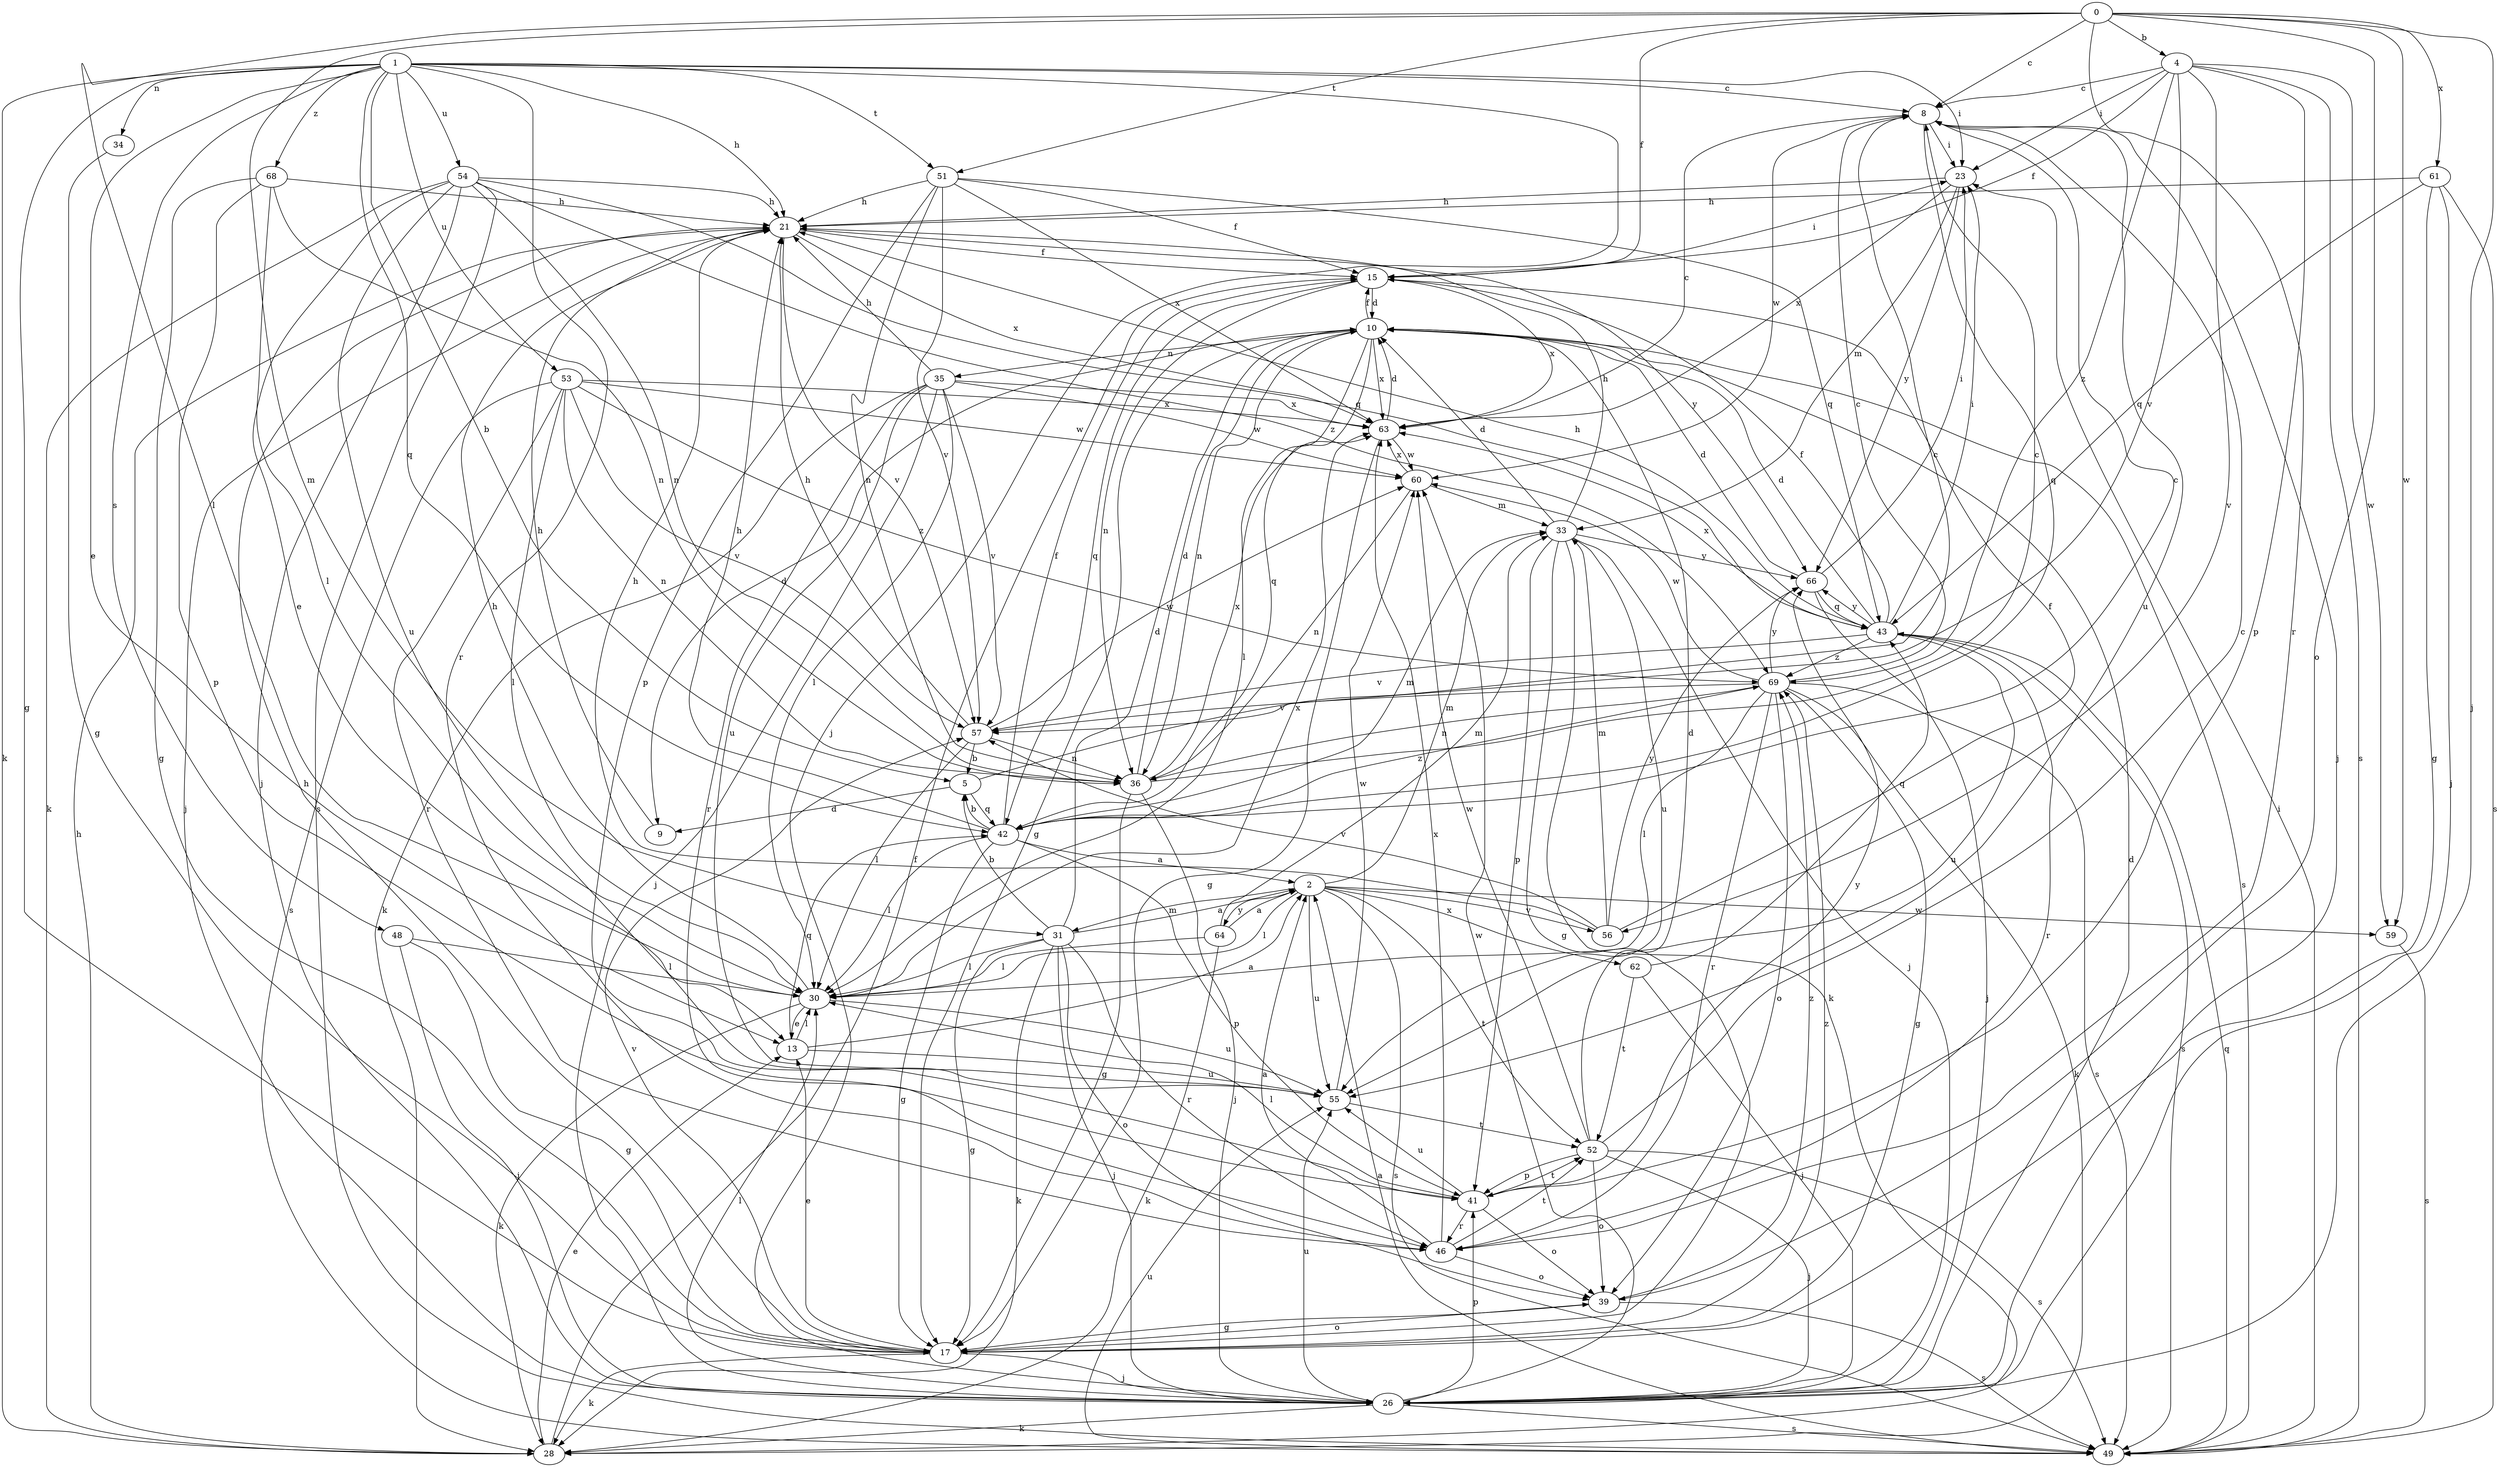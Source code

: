 strict digraph  {
0;
1;
2;
4;
5;
8;
9;
10;
13;
15;
17;
21;
23;
26;
28;
30;
31;
33;
34;
35;
36;
39;
41;
42;
43;
46;
48;
49;
51;
52;
53;
54;
55;
56;
57;
59;
60;
61;
62;
63;
64;
66;
68;
69;
0 -> 4  [label=b];
0 -> 8  [label=c];
0 -> 15  [label=f];
0 -> 26  [label=j];
0 -> 30  [label=l];
0 -> 31  [label=m];
0 -> 39  [label=o];
0 -> 46  [label=r];
0 -> 51  [label=t];
0 -> 59  [label=w];
0 -> 61  [label=x];
1 -> 5  [label=b];
1 -> 8  [label=c];
1 -> 13  [label=e];
1 -> 17  [label=g];
1 -> 21  [label=h];
1 -> 23  [label=i];
1 -> 26  [label=j];
1 -> 28  [label=k];
1 -> 34  [label=n];
1 -> 42  [label=q];
1 -> 46  [label=r];
1 -> 48  [label=s];
1 -> 51  [label=t];
1 -> 53  [label=u];
1 -> 54  [label=u];
1 -> 68  [label=z];
2 -> 30  [label=l];
2 -> 31  [label=m];
2 -> 33  [label=m];
2 -> 49  [label=s];
2 -> 52  [label=t];
2 -> 55  [label=u];
2 -> 56  [label=v];
2 -> 59  [label=w];
2 -> 62  [label=x];
2 -> 64  [label=y];
4 -> 8  [label=c];
4 -> 15  [label=f];
4 -> 23  [label=i];
4 -> 41  [label=p];
4 -> 49  [label=s];
4 -> 56  [label=v];
4 -> 57  [label=v];
4 -> 59  [label=w];
4 -> 69  [label=z];
5 -> 8  [label=c];
5 -> 9  [label=d];
5 -> 42  [label=q];
8 -> 23  [label=i];
8 -> 26  [label=j];
8 -> 42  [label=q];
8 -> 55  [label=u];
8 -> 60  [label=w];
9 -> 21  [label=h];
10 -> 9  [label=d];
10 -> 15  [label=f];
10 -> 17  [label=g];
10 -> 30  [label=l];
10 -> 35  [label=n];
10 -> 36  [label=n];
10 -> 42  [label=q];
10 -> 49  [label=s];
10 -> 63  [label=x];
13 -> 2  [label=a];
13 -> 30  [label=l];
13 -> 42  [label=q];
13 -> 55  [label=u];
15 -> 10  [label=d];
15 -> 23  [label=i];
15 -> 36  [label=n];
15 -> 42  [label=q];
15 -> 63  [label=x];
17 -> 13  [label=e];
17 -> 21  [label=h];
17 -> 26  [label=j];
17 -> 28  [label=k];
17 -> 39  [label=o];
17 -> 57  [label=v];
17 -> 69  [label=z];
21 -> 15  [label=f];
21 -> 26  [label=j];
21 -> 57  [label=v];
21 -> 63  [label=x];
21 -> 66  [label=y];
23 -> 21  [label=h];
23 -> 33  [label=m];
23 -> 63  [label=x];
23 -> 66  [label=y];
26 -> 10  [label=d];
26 -> 28  [label=k];
26 -> 30  [label=l];
26 -> 41  [label=p];
26 -> 49  [label=s];
26 -> 55  [label=u];
26 -> 60  [label=w];
28 -> 13  [label=e];
28 -> 15  [label=f];
28 -> 21  [label=h];
30 -> 13  [label=e];
30 -> 21  [label=h];
30 -> 28  [label=k];
30 -> 55  [label=u];
30 -> 63  [label=x];
31 -> 2  [label=a];
31 -> 5  [label=b];
31 -> 10  [label=d];
31 -> 17  [label=g];
31 -> 26  [label=j];
31 -> 28  [label=k];
31 -> 30  [label=l];
31 -> 39  [label=o];
31 -> 46  [label=r];
33 -> 10  [label=d];
33 -> 17  [label=g];
33 -> 21  [label=h];
33 -> 26  [label=j];
33 -> 28  [label=k];
33 -> 41  [label=p];
33 -> 55  [label=u];
33 -> 66  [label=y];
34 -> 17  [label=g];
35 -> 21  [label=h];
35 -> 26  [label=j];
35 -> 28  [label=k];
35 -> 30  [label=l];
35 -> 46  [label=r];
35 -> 55  [label=u];
35 -> 57  [label=v];
35 -> 60  [label=w];
35 -> 63  [label=x];
36 -> 8  [label=c];
36 -> 10  [label=d];
36 -> 17  [label=g];
36 -> 26  [label=j];
36 -> 63  [label=x];
39 -> 17  [label=g];
39 -> 49  [label=s];
39 -> 69  [label=z];
41 -> 30  [label=l];
41 -> 39  [label=o];
41 -> 46  [label=r];
41 -> 52  [label=t];
41 -> 55  [label=u];
41 -> 66  [label=y];
42 -> 2  [label=a];
42 -> 5  [label=b];
42 -> 8  [label=c];
42 -> 15  [label=f];
42 -> 17  [label=g];
42 -> 21  [label=h];
42 -> 30  [label=l];
42 -> 33  [label=m];
42 -> 41  [label=p];
42 -> 69  [label=z];
43 -> 10  [label=d];
43 -> 15  [label=f];
43 -> 21  [label=h];
43 -> 23  [label=i];
43 -> 46  [label=r];
43 -> 49  [label=s];
43 -> 55  [label=u];
43 -> 57  [label=v];
43 -> 63  [label=x];
43 -> 66  [label=y];
43 -> 69  [label=z];
46 -> 2  [label=a];
46 -> 39  [label=o];
46 -> 52  [label=t];
46 -> 63  [label=x];
48 -> 17  [label=g];
48 -> 26  [label=j];
48 -> 30  [label=l];
49 -> 2  [label=a];
49 -> 23  [label=i];
49 -> 43  [label=q];
49 -> 55  [label=u];
51 -> 15  [label=f];
51 -> 21  [label=h];
51 -> 36  [label=n];
51 -> 41  [label=p];
51 -> 43  [label=q];
51 -> 57  [label=v];
51 -> 63  [label=x];
52 -> 8  [label=c];
52 -> 10  [label=d];
52 -> 26  [label=j];
52 -> 39  [label=o];
52 -> 41  [label=p];
52 -> 49  [label=s];
52 -> 60  [label=w];
53 -> 30  [label=l];
53 -> 36  [label=n];
53 -> 46  [label=r];
53 -> 49  [label=s];
53 -> 57  [label=v];
53 -> 60  [label=w];
53 -> 63  [label=x];
53 -> 69  [label=z];
54 -> 13  [label=e];
54 -> 21  [label=h];
54 -> 26  [label=j];
54 -> 28  [label=k];
54 -> 36  [label=n];
54 -> 43  [label=q];
54 -> 49  [label=s];
54 -> 55  [label=u];
54 -> 69  [label=z];
55 -> 52  [label=t];
55 -> 60  [label=w];
56 -> 15  [label=f];
56 -> 21  [label=h];
56 -> 33  [label=m];
56 -> 57  [label=v];
56 -> 66  [label=y];
57 -> 5  [label=b];
57 -> 21  [label=h];
57 -> 30  [label=l];
57 -> 36  [label=n];
57 -> 60  [label=w];
59 -> 49  [label=s];
60 -> 33  [label=m];
60 -> 36  [label=n];
60 -> 63  [label=x];
61 -> 17  [label=g];
61 -> 21  [label=h];
61 -> 26  [label=j];
61 -> 43  [label=q];
61 -> 49  [label=s];
62 -> 26  [label=j];
62 -> 43  [label=q];
62 -> 52  [label=t];
63 -> 8  [label=c];
63 -> 10  [label=d];
63 -> 17  [label=g];
63 -> 60  [label=w];
64 -> 2  [label=a];
64 -> 28  [label=k];
64 -> 30  [label=l];
64 -> 33  [label=m];
66 -> 10  [label=d];
66 -> 23  [label=i];
66 -> 26  [label=j];
66 -> 43  [label=q];
68 -> 17  [label=g];
68 -> 21  [label=h];
68 -> 30  [label=l];
68 -> 36  [label=n];
68 -> 41  [label=p];
69 -> 8  [label=c];
69 -> 17  [label=g];
69 -> 28  [label=k];
69 -> 30  [label=l];
69 -> 36  [label=n];
69 -> 39  [label=o];
69 -> 46  [label=r];
69 -> 49  [label=s];
69 -> 57  [label=v];
69 -> 60  [label=w];
69 -> 66  [label=y];
}
